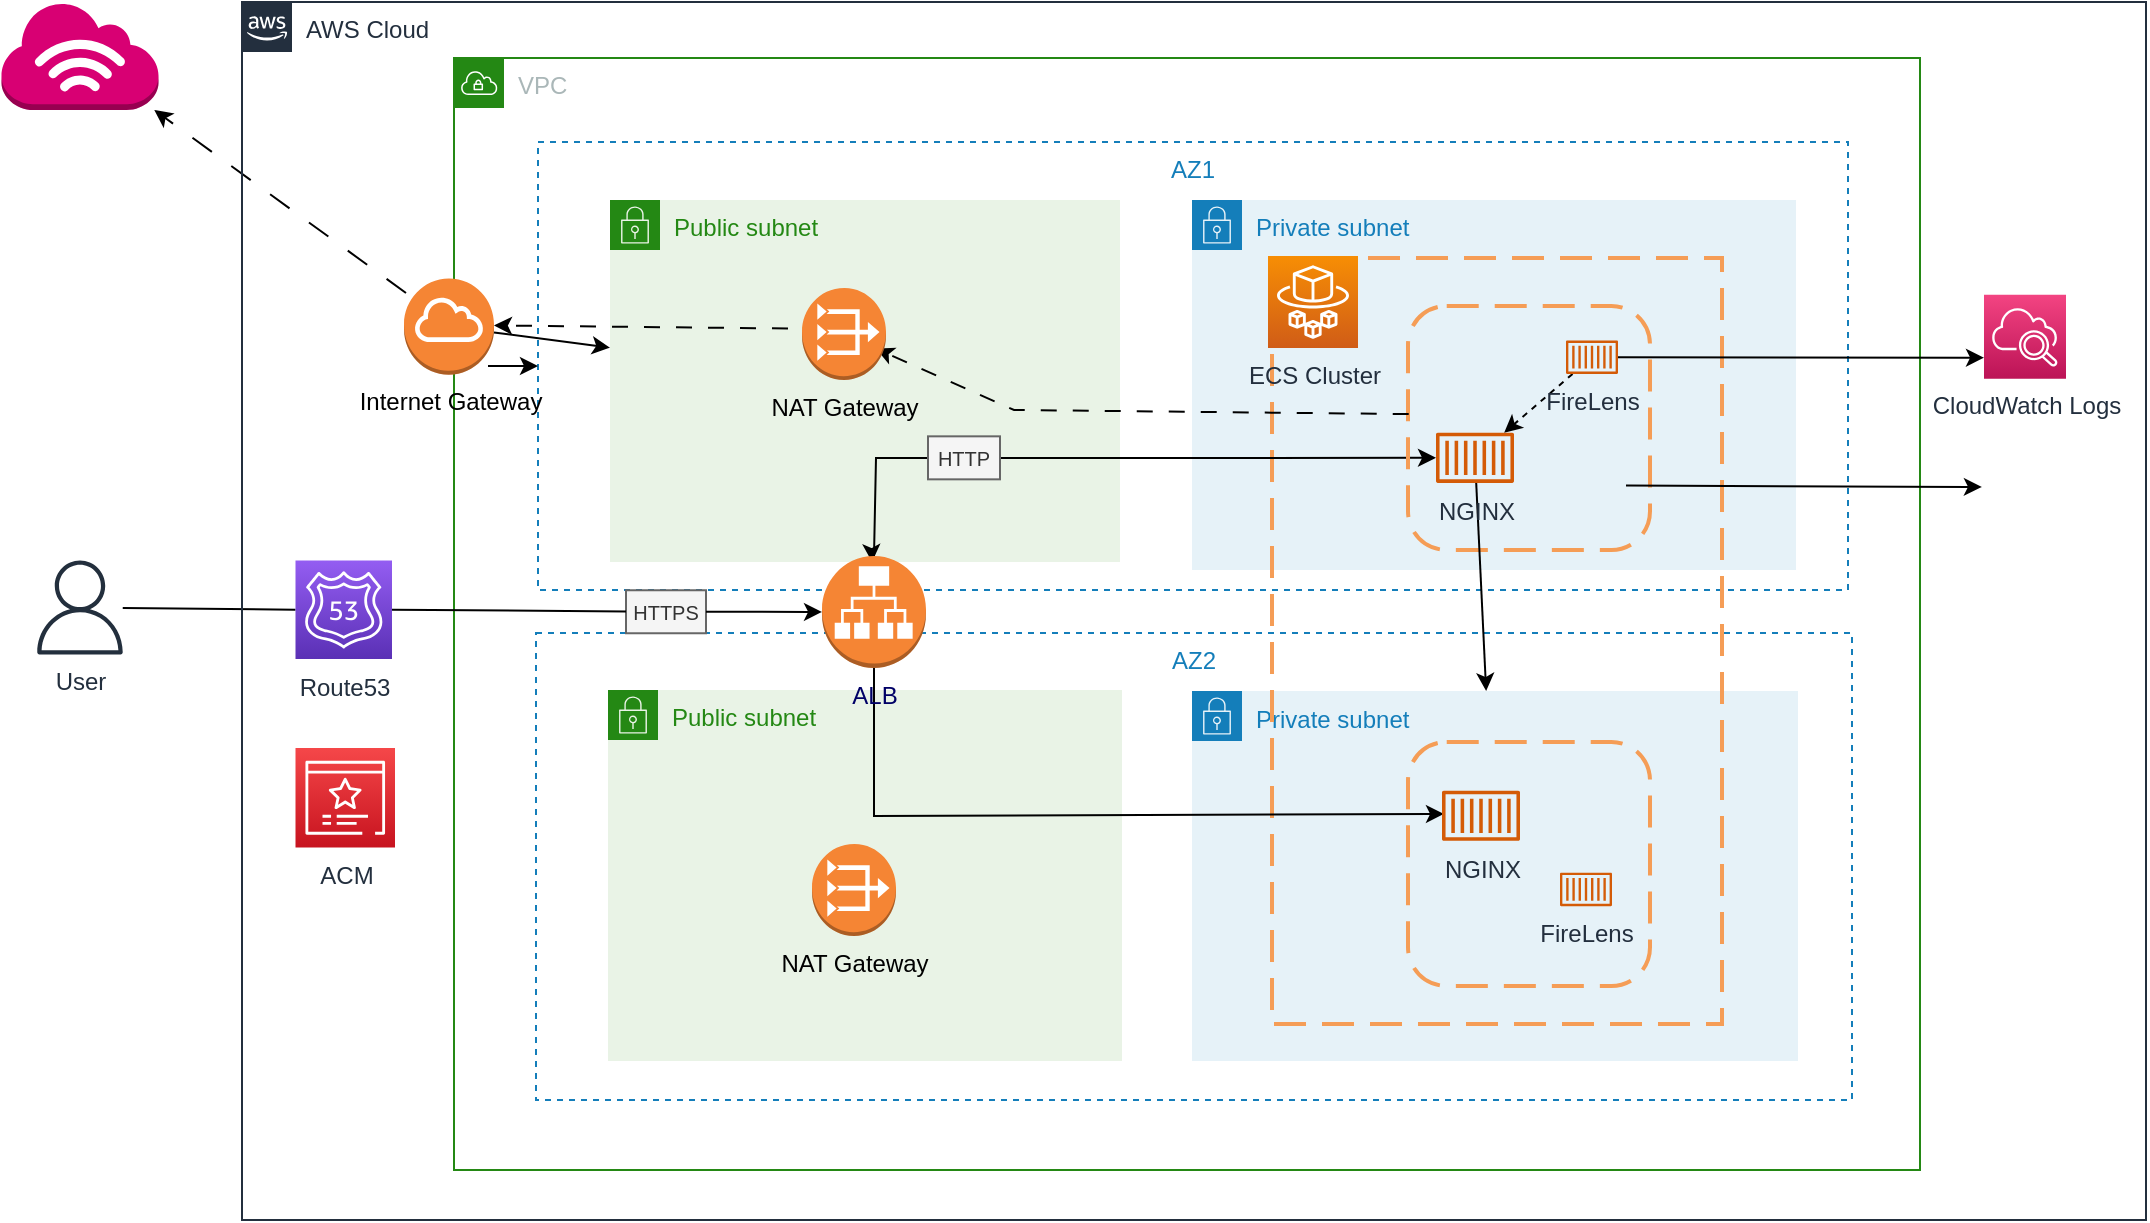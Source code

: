 <mxfile>
    <diagram id="QrWoiZ_82ivu-ppBThIU" name="ページ1">
        <mxGraphModel dx="1351" dy="1165" grid="0" gridSize="10" guides="1" tooltips="1" connect="1" arrows="1" fold="1" page="1" pageScale="1" pageWidth="1600" pageHeight="1200" background="#ffffff" math="0" shadow="0">
            <root>
                <mxCell id="0"/>
                <mxCell id="1" parent="0"/>
                <mxCell id="42" value="AZ1" style="fillColor=none;strokeColor=#147EBA;dashed=1;verticalAlign=top;fontStyle=0;fontColor=#147EBA;container=0;" parent="1" vertex="1">
                    <mxGeometry x="529" y="272" width="655" height="224" as="geometry"/>
                </mxCell>
                <mxCell id="41" value="VPC" style="points=[[0,0],[0.25,0],[0.5,0],[0.75,0],[1,0],[1,0.25],[1,0.5],[1,0.75],[1,1],[0.75,1],[0.5,1],[0.25,1],[0,1],[0,0.75],[0,0.5],[0,0.25]];outlineConnect=0;gradientColor=none;html=1;whiteSpace=wrap;fontSize=12;fontStyle=0;container=0;pointerEvents=0;collapsible=0;recursiveResize=0;shape=mxgraph.aws4.group;grIcon=mxgraph.aws4.group_vpc;strokeColor=#248814;fillColor=none;verticalAlign=top;align=left;spacingLeft=30;fontColor=#AAB7B8;dashed=0;" parent="1" vertex="1">
                    <mxGeometry x="487" y="230" width="733" height="556" as="geometry"/>
                </mxCell>
                <mxCell id="43" value="Public subnet" style="points=[[0,0],[0.25,0],[0.5,0],[0.75,0],[1,0],[1,0.25],[1,0.5],[1,0.75],[1,1],[0.75,1],[0.5,1],[0.25,1],[0,1],[0,0.75],[0,0.5],[0,0.25]];outlineConnect=0;gradientColor=none;html=1;whiteSpace=wrap;fontSize=12;fontStyle=0;container=0;pointerEvents=0;collapsible=0;recursiveResize=0;shape=mxgraph.aws4.group;grIcon=mxgraph.aws4.group_security_group;grStroke=0;strokeColor=#248814;fillColor=#E9F3E6;verticalAlign=top;align=left;spacingLeft=30;fontColor=#248814;dashed=0;" parent="1" vertex="1">
                    <mxGeometry x="565" y="301" width="255" height="181" as="geometry"/>
                </mxCell>
                <mxCell id="116" style="edgeStyle=none;rounded=0;html=1;strokeColor=#000000;fontColor=#000000;dashed=1;dashPattern=12 12;fillColor=#60a917;" parent="1" target="131" edge="1">
                    <mxGeometry relative="1" as="geometry">
                        <mxPoint x="197" y="188" as="targetPoint"/>
                        <mxPoint x="463" y="347.505" as="sourcePoint"/>
                    </mxGeometry>
                </mxCell>
                <mxCell id="79" value="AZ2" style="fillColor=none;strokeColor=#147EBA;dashed=1;verticalAlign=top;fontStyle=0;fontColor=#147EBA;container=0;" parent="1" vertex="1">
                    <mxGeometry x="528" y="517.5" width="658" height="233.5" as="geometry"/>
                </mxCell>
                <mxCell id="78" value="Private subnet" style="points=[[0,0],[0.25,0],[0.5,0],[0.75,0],[1,0],[1,0.25],[1,0.5],[1,0.75],[1,1],[0.75,1],[0.5,1],[0.25,1],[0,1],[0,0.75],[0,0.5],[0,0.25]];outlineConnect=0;gradientColor=none;html=1;whiteSpace=wrap;fontSize=12;fontStyle=0;container=0;pointerEvents=0;collapsible=0;recursiveResize=0;shape=mxgraph.aws4.group;grIcon=mxgraph.aws4.group_security_group;grStroke=0;strokeColor=#147EBA;fillColor=#E6F2F8;verticalAlign=top;align=left;spacingLeft=30;fontColor=#147EBA;dashed=0;" parent="1" vertex="1">
                    <mxGeometry x="856" y="546.5" width="303" height="185" as="geometry"/>
                </mxCell>
                <mxCell id="45" value="Private subnet" style="points=[[0,0],[0.25,0],[0.5,0],[0.75,0],[1,0],[1,0.25],[1,0.5],[1,0.75],[1,1],[0.75,1],[0.5,1],[0.25,1],[0,1],[0,0.75],[0,0.5],[0,0.25]];outlineConnect=0;gradientColor=none;html=1;whiteSpace=wrap;fontSize=12;fontStyle=0;container=0;pointerEvents=0;collapsible=0;recursiveResize=0;shape=mxgraph.aws4.group;grIcon=mxgraph.aws4.group_security_group;grStroke=0;strokeColor=#147EBA;fillColor=#E6F2F8;verticalAlign=top;align=left;spacingLeft=30;fontColor=#147EBA;dashed=0;" parent="1" vertex="1">
                    <mxGeometry x="856" y="301" width="302" height="185" as="geometry"/>
                </mxCell>
                <mxCell id="68" value="" style="rounded=1;arcSize=0;dashed=1;strokeColor=#F59D56;fillColor=none;gradientColor=none;dashPattern=8 4;strokeWidth=2;labelBackgroundColor=none;labelBorderColor=none;sketch=0;fontColor=#000066;container=0;" parent="1" vertex="1">
                    <mxGeometry x="896" y="330" width="225" height="383" as="geometry"/>
                </mxCell>
                <mxCell id="60" value="ECS Cluster" style="sketch=0;points=[[0,0,0],[0.25,0,0],[0.5,0,0],[0.75,0,0],[1,0,0],[0,1,0],[0.25,1,0],[0.5,1,0],[0.75,1,0],[1,1,0],[0,0.25,0],[0,0.5,0],[0,0.75,0],[1,0.25,0],[1,0.5,0],[1,0.75,0]];outlineConnect=0;fontColor=#232F3E;gradientColor=#F78E04;gradientDirection=north;fillColor=#D05C17;strokeColor=#ffffff;dashed=0;verticalLabelPosition=bottom;verticalAlign=top;align=center;html=1;fontSize=12;fontStyle=0;aspect=fixed;shape=mxgraph.aws4.resourceIcon;resIcon=mxgraph.aws4.fargate;labelBackgroundColor=none;labelBorderColor=none;container=0;" parent="1" vertex="1">
                    <mxGeometry x="894" y="329" width="45" height="46" as="geometry"/>
                </mxCell>
                <mxCell id="77" value="Public subnet" style="points=[[0,0],[0.25,0],[0.5,0],[0.75,0],[1,0],[1,0.25],[1,0.5],[1,0.75],[1,1],[0.75,1],[0.5,1],[0.25,1],[0,1],[0,0.75],[0,0.5],[0,0.25]];outlineConnect=0;gradientColor=none;html=1;whiteSpace=wrap;fontSize=12;fontStyle=0;container=0;pointerEvents=0;collapsible=0;recursiveResize=0;shape=mxgraph.aws4.group;grIcon=mxgraph.aws4.group_security_group;grStroke=0;strokeColor=#248814;fillColor=#E9F3E6;verticalAlign=top;align=left;spacingLeft=30;fontColor=#248814;dashed=0;" parent="1" vertex="1">
                    <mxGeometry x="564" y="546" width="257" height="185.5" as="geometry"/>
                </mxCell>
                <mxCell id="107" value="" style="edgeStyle=none;html=1;fontColor=#000066;" parent="1" source="85" target="43" edge="1">
                    <mxGeometry relative="1" as="geometry"/>
                </mxCell>
                <mxCell id="111" style="edgeStyle=none;rounded=0;html=1;exitX=0.5;exitY=1;exitDx=0;exitDy=0;exitPerimeter=0;strokeColor=#000000;fontColor=#000066;" parent="1" source="85" edge="1">
                    <mxGeometry relative="1" as="geometry">
                        <Array as="points">
                            <mxPoint x="697" y="609"/>
                        </Array>
                        <mxPoint x="982" y="607.984" as="targetPoint"/>
                    </mxGeometry>
                </mxCell>
                <mxCell id="112" style="edgeStyle=none;rounded=0;html=1;strokeColor=#000000;fontColor=#000066;exitX=0.5;exitY=0;exitDx=0;exitDy=0;exitPerimeter=0;" parent="1" source="85" target="133" edge="1">
                    <mxGeometry relative="1" as="geometry">
                        <Array as="points">
                            <mxPoint x="698" y="430"/>
                        </Array>
                        <mxPoint x="953" y="432" as="targetPoint"/>
                    </mxGeometry>
                </mxCell>
                <mxCell id="85" value="ALB" style="outlineConnect=0;dashed=0;verticalLabelPosition=bottom;verticalAlign=top;align=center;html=1;shape=mxgraph.aws3.application_load_balancer;fillColor=#F58534;gradientColor=none;labelBackgroundColor=none;labelBorderColor=none;sketch=0;strokeColor=#383838;fontColor=#000066;container=0;" parent="1" vertex="1">
                    <mxGeometry x="671" y="479" width="52" height="56" as="geometry"/>
                </mxCell>
                <mxCell id="97" style="edgeStyle=none;html=1;fontColor=#000066;" parent="1" target="42" edge="1">
                    <mxGeometry relative="1" as="geometry">
                        <mxPoint x="504" y="384" as="sourcePoint"/>
                    </mxGeometry>
                </mxCell>
                <mxCell id="121" style="edgeStyle=none;rounded=0;html=1;entryX=0;entryY=0.5;entryDx=0;entryDy=0;entryPerimeter=0;strokeColor=#000000;fontColor=#000000;endArrow=none;endFill=0;" parent="1" source="118" target="122" edge="1">
                    <mxGeometry relative="1" as="geometry"/>
                </mxCell>
                <mxCell id="118" value="User" style="sketch=0;outlineConnect=0;fontColor=#232F3E;gradientColor=none;fillColor=#232F3D;strokeColor=none;dashed=0;verticalLabelPosition=bottom;verticalAlign=top;align=center;html=1;fontSize=12;fontStyle=0;aspect=fixed;pointerEvents=1;shape=mxgraph.aws4.user;labelBackgroundColor=none;labelBorderColor=none;" parent="1" vertex="1">
                    <mxGeometry x="277" y="481.25" width="46" height="47" as="geometry"/>
                </mxCell>
                <mxCell id="124" value="AWS Cloud" style="points=[[0,0],[0.25,0],[0.5,0],[0.75,0],[1,0],[1,0.25],[1,0.5],[1,0.75],[1,1],[0.75,1],[0.5,1],[0.25,1],[0,1],[0,0.75],[0,0.5],[0,0.25]];outlineConnect=0;gradientColor=none;html=1;whiteSpace=wrap;fontSize=12;fontStyle=0;container=1;pointerEvents=0;collapsible=0;recursiveResize=0;shape=mxgraph.aws4.group;grIcon=mxgraph.aws4.group_aws_cloud_alt;strokeColor=#232F3E;fillColor=none;verticalAlign=top;align=left;spacingLeft=30;fontColor=#232F3E;dashed=0;labelBackgroundColor=none;labelBorderColor=none;sketch=0;" parent="1" vertex="1">
                    <mxGeometry x="381" y="202" width="952" height="609" as="geometry"/>
                </mxCell>
                <mxCell id="144" value="CloudWatch Logs" style="sketch=0;points=[[0,0,0],[0.25,0,0],[0.5,0,0],[0.75,0,0],[1,0,0],[0,1,0],[0.25,1,0],[0.5,1,0],[0.75,1,0],[1,1,0],[0,0.25,0],[0,0.5,0],[0,0.75,0],[1,0.25,0],[1,0.5,0],[1,0.75,0]];points=[[0,0,0],[0.25,0,0],[0.5,0,0],[0.75,0,0],[1,0,0],[0,1,0],[0.25,1,0],[0.5,1,0],[0.75,1,0],[1,1,0],[0,0.25,0],[0,0.5,0],[0,0.75,0],[1,0.25,0],[1,0.5,0],[1,0.75,0]];outlineConnect=0;fontColor=#232F3E;gradientColor=#F34482;gradientDirection=north;fillColor=#BC1356;strokeColor=#ffffff;dashed=0;verticalLabelPosition=bottom;verticalAlign=top;align=center;html=1;fontSize=12;fontStyle=0;aspect=fixed;shape=mxgraph.aws4.resourceIcon;resIcon=mxgraph.aws4.cloudwatch_2;" parent="124" vertex="1">
                    <mxGeometry x="871" y="146.34" width="41" height="42" as="geometry"/>
                </mxCell>
                <mxCell id="122" value="Route53" style="sketch=0;points=[[0,0,0],[0.25,0,0],[0.5,0,0],[0.75,0,0],[1,0,0],[0,1,0],[0.25,1,0],[0.5,1,0],[0.75,1,0],[1,1,0],[0,0.25,0],[0,0.5,0],[0,0.75,0],[1,0.25,0],[1,0.5,0],[1,0.75,0]];outlineConnect=0;fontColor=#232F3E;gradientColor=#945DF2;gradientDirection=north;fillColor=#5A30B5;strokeColor=#ffffff;dashed=0;verticalLabelPosition=bottom;verticalAlign=top;align=center;html=1;fontSize=12;fontStyle=0;aspect=fixed;shape=mxgraph.aws4.resourceIcon;resIcon=mxgraph.aws4.route_53;labelBackgroundColor=none;labelBorderColor=none;" parent="124" vertex="1">
                    <mxGeometry x="26.75" y="279.25" width="48.25" height="49.25" as="geometry"/>
                </mxCell>
                <mxCell id="114" style="edgeStyle=none;rounded=0;html=1;strokeColor=#000000;fontColor=#000066;dashed=1;dashPattern=8 8;fillColor=#60a917;" parent="124" edge="1">
                    <mxGeometry relative="1" as="geometry">
                        <mxPoint x="273" y="163.27" as="sourcePoint"/>
                        <mxPoint x="126" y="161.73" as="targetPoint"/>
                    </mxGeometry>
                </mxCell>
                <mxCell id="160" value="HTTPS" style="rounded=0;whiteSpace=wrap;html=1;fontSize=10;fillColor=#f5f5f5;strokeColor=#666666;fontColor=#333333;" parent="124" vertex="1">
                    <mxGeometry x="192" y="294.13" width="40" height="21.5" as="geometry"/>
                </mxCell>
                <mxCell id="161" value="" style="edgeStyle=none;rounded=0;html=1;strokeColor=#000000;fontColor=#000000;endArrow=none;endFill=1;exitX=1;exitY=0.5;exitDx=0;exitDy=0;exitPerimeter=0;" parent="124" source="122" target="160" edge="1">
                    <mxGeometry relative="1" as="geometry">
                        <mxPoint x="75" y="303.875" as="sourcePoint"/>
                        <mxPoint x="290" y="304.879" as="targetPoint"/>
                    </mxGeometry>
                </mxCell>
                <mxCell id="174" value="" style="rounded=1;arcSize=16;dashed=1;strokeColor=#F59D56;fillColor=none;gradientColor=none;dashPattern=8 4;strokeWidth=2;labelBackgroundColor=none;labelBorderColor=none;sketch=0;fontColor=#000066;container=0;" parent="124" vertex="1">
                    <mxGeometry x="583" y="370" width="121" height="122" as="geometry"/>
                </mxCell>
                <mxCell id="175" value="FireLens" style="sketch=0;outlineConnect=0;fontColor=#232F3E;gradientColor=none;fillColor=#D45B07;strokeColor=none;dashed=0;verticalLabelPosition=bottom;verticalAlign=top;align=center;html=1;fontSize=12;fontStyle=0;aspect=fixed;pointerEvents=1;shape=mxgraph.aws4.container_1;" parent="124" vertex="1">
                    <mxGeometry x="659" y="435" width="26" height="17.44" as="geometry"/>
                </mxCell>
                <mxCell id="176" value="NGINX" style="sketch=0;outlineConnect=0;fontColor=#232F3E;gradientColor=none;fillColor=#D45B07;strokeColor=none;dashed=0;verticalLabelPosition=bottom;verticalAlign=top;align=center;html=1;fontSize=12;fontStyle=0;aspect=fixed;pointerEvents=1;shape=mxgraph.aws4.container_1;" parent="124" vertex="1">
                    <mxGeometry x="600" y="394" width="39" height="25.83" as="geometry"/>
                </mxCell>
                <mxCell id="177" value="ACM" style="sketch=0;points=[[0,0,0],[0.25,0,0],[0.5,0,0],[0.75,0,0],[1,0,0],[0,1,0],[0.25,1,0],[0.5,1,0],[0.75,1,0],[1,1,0],[0,0.25,0],[0,0.5,0],[0,0.75,0],[1,0.25,0],[1,0.5,0],[1,0.75,0]];outlineConnect=0;fontColor=#232F3E;gradientColor=#F54749;gradientDirection=north;fillColor=#C7131F;strokeColor=#ffffff;dashed=0;verticalLabelPosition=bottom;verticalAlign=top;align=center;html=1;fontSize=12;fontStyle=0;aspect=fixed;shape=mxgraph.aws4.resourceIcon;resIcon=mxgraph.aws4.certificate_manager_3;" vertex="1" parent="124">
                    <mxGeometry x="26.75" y="373" width="49.75" height="49.75" as="geometry"/>
                </mxCell>
                <mxCell id="136" value="" style="rounded=1;arcSize=16;dashed=1;strokeColor=#F59D56;fillColor=none;gradientColor=none;dashPattern=8 4;strokeWidth=2;labelBackgroundColor=none;labelBorderColor=none;sketch=0;fontColor=#000066;container=0;" parent="1" vertex="1">
                    <mxGeometry x="964" y="354" width="121" height="122" as="geometry"/>
                </mxCell>
                <mxCell id="131" value="" style="outlineConnect=0;dashed=0;verticalLabelPosition=bottom;verticalAlign=top;align=center;html=1;shape=mxgraph.aws3.internet_3;fillColor=#d80073;labelBackgroundColor=none;labelBorderColor=none;sketch=0;strokeColor=#A50040;fontColor=#ffffff;" parent="1" vertex="1">
                    <mxGeometry x="260.75" y="202" width="78.5" height="54" as="geometry"/>
                </mxCell>
                <mxCell id="172" style="edgeStyle=none;html=1;strokeColor=#000000;dashed=1;" parent="1" source="134" target="133" edge="1">
                    <mxGeometry relative="1" as="geometry"/>
                </mxCell>
                <mxCell id="134" value="FireLens" style="sketch=0;outlineConnect=0;fontColor=#232F3E;gradientColor=none;fillColor=#D45B07;strokeColor=none;dashed=0;verticalLabelPosition=bottom;verticalAlign=top;align=center;html=1;fontSize=12;fontStyle=0;aspect=fixed;pointerEvents=1;shape=mxgraph.aws4.container_1;" parent="1" vertex="1">
                    <mxGeometry x="1043" y="370.9" width="26" height="17.44" as="geometry"/>
                </mxCell>
                <mxCell id="163" value="" style="edgeStyle=none;html=1;" parent="1" source="133" target="78" edge="1">
                    <mxGeometry relative="1" as="geometry"/>
                </mxCell>
                <mxCell id="133" value="NGINX" style="sketch=0;outlineConnect=0;fontColor=#232F3E;gradientColor=none;fillColor=#D45B07;strokeColor=none;dashed=0;verticalLabelPosition=bottom;verticalAlign=top;align=center;html=1;fontSize=12;fontStyle=0;aspect=fixed;pointerEvents=1;shape=mxgraph.aws4.container_1;" parent="1" vertex="1">
                    <mxGeometry x="978" y="417.01" width="39" height="25.83" as="geometry"/>
                </mxCell>
                <mxCell id="146" style="edgeStyle=none;rounded=0;html=1;strokeColor=#000000;fontColor=#000000;endArrow=classic;endFill=1;entryX=0;entryY=0.75;entryDx=0;entryDy=0;entryPerimeter=0;" parent="1" source="134" target="144" edge="1">
                    <mxGeometry relative="1" as="geometry">
                        <mxPoint x="1076" y="444.813" as="sourcePoint"/>
                        <mxPoint x="1303.5" y="443.995" as="targetPoint"/>
                    </mxGeometry>
                </mxCell>
                <mxCell id="148" style="edgeStyle=none;rounded=0;html=1;strokeColor=#000000;fontColor=#000066;dashed=1;dashPattern=8 8;fillColor=#60a917;exitX=0.003;exitY=0.443;exitDx=0;exitDy=0;exitPerimeter=0;" parent="1" source="136" edge="1">
                    <mxGeometry relative="1" as="geometry">
                        <mxPoint x="962" y="406" as="sourcePoint"/>
                        <mxPoint x="698" y="375.291" as="targetPoint"/>
                        <Array as="points">
                            <mxPoint x="767" y="406"/>
                        </Array>
                    </mxGeometry>
                </mxCell>
                <mxCell id="154" style="edgeStyle=none;rounded=0;html=1;strokeColor=#000000;fontColor=#000000;endArrow=classic;endFill=1;exitX=1;exitY=0.5;exitDx=0;exitDy=0;exitPerimeter=0;startArrow=none;" parent="1" source="160" target="85" edge="1">
                    <mxGeometry relative="1" as="geometry">
                        <mxPoint x="421.5" y="508.026" as="sourcePoint"/>
                        <mxPoint x="671" y="508.189" as="targetPoint"/>
                    </mxGeometry>
                </mxCell>
                <mxCell id="162" value="HTTP" style="rounded=0;whiteSpace=wrap;html=1;fontSize=10;fillColor=#f5f5f5;strokeColor=#666666;fontColor=#333333;" parent="1" vertex="1">
                    <mxGeometry x="724" y="419.17" width="36" height="21.5" as="geometry"/>
                </mxCell>
                <mxCell id="166" style="edgeStyle=none;html=1;" parent="1" edge="1">
                    <mxGeometry relative="1" as="geometry">
                        <mxPoint x="1073" y="443.771" as="sourcePoint"/>
                        <mxPoint x="1250.95" y="444.466" as="targetPoint"/>
                    </mxGeometry>
                </mxCell>
                <mxCell id="178" value="NAT Gateway" style="outlineConnect=0;dashed=0;verticalLabelPosition=bottom;verticalAlign=top;align=center;html=1;shape=mxgraph.aws3.vpc_nat_gateway;fillColor=#F58534;gradientColor=none;fontColor=#000000;" vertex="1" parent="1">
                    <mxGeometry x="661" y="345" width="42" height="46" as="geometry"/>
                </mxCell>
                <mxCell id="181" value="NAT Gateway" style="outlineConnect=0;dashed=0;verticalLabelPosition=bottom;verticalAlign=top;align=center;html=1;shape=mxgraph.aws3.vpc_nat_gateway;fillColor=#F58534;gradientColor=none;fontColor=#000000;" vertex="1" parent="1">
                    <mxGeometry x="666" y="623" width="42" height="46" as="geometry"/>
                </mxCell>
                <mxCell id="184" value="" style="edgeStyle=none;html=1;fontColor=#000000;" edge="1" parent="1" source="183" target="43">
                    <mxGeometry relative="1" as="geometry"/>
                </mxCell>
                <mxCell id="183" value="Internet Gateway" style="outlineConnect=0;dashed=0;verticalLabelPosition=bottom;verticalAlign=top;align=center;html=1;shape=mxgraph.aws3.internet_gateway;fillColor=#F58534;gradientColor=none;fontColor=#000000;" vertex="1" parent="1">
                    <mxGeometry x="462" y="340.3" width="45" height="48.04" as="geometry"/>
                </mxCell>
            </root>
        </mxGraphModel>
    </diagram>
</mxfile>